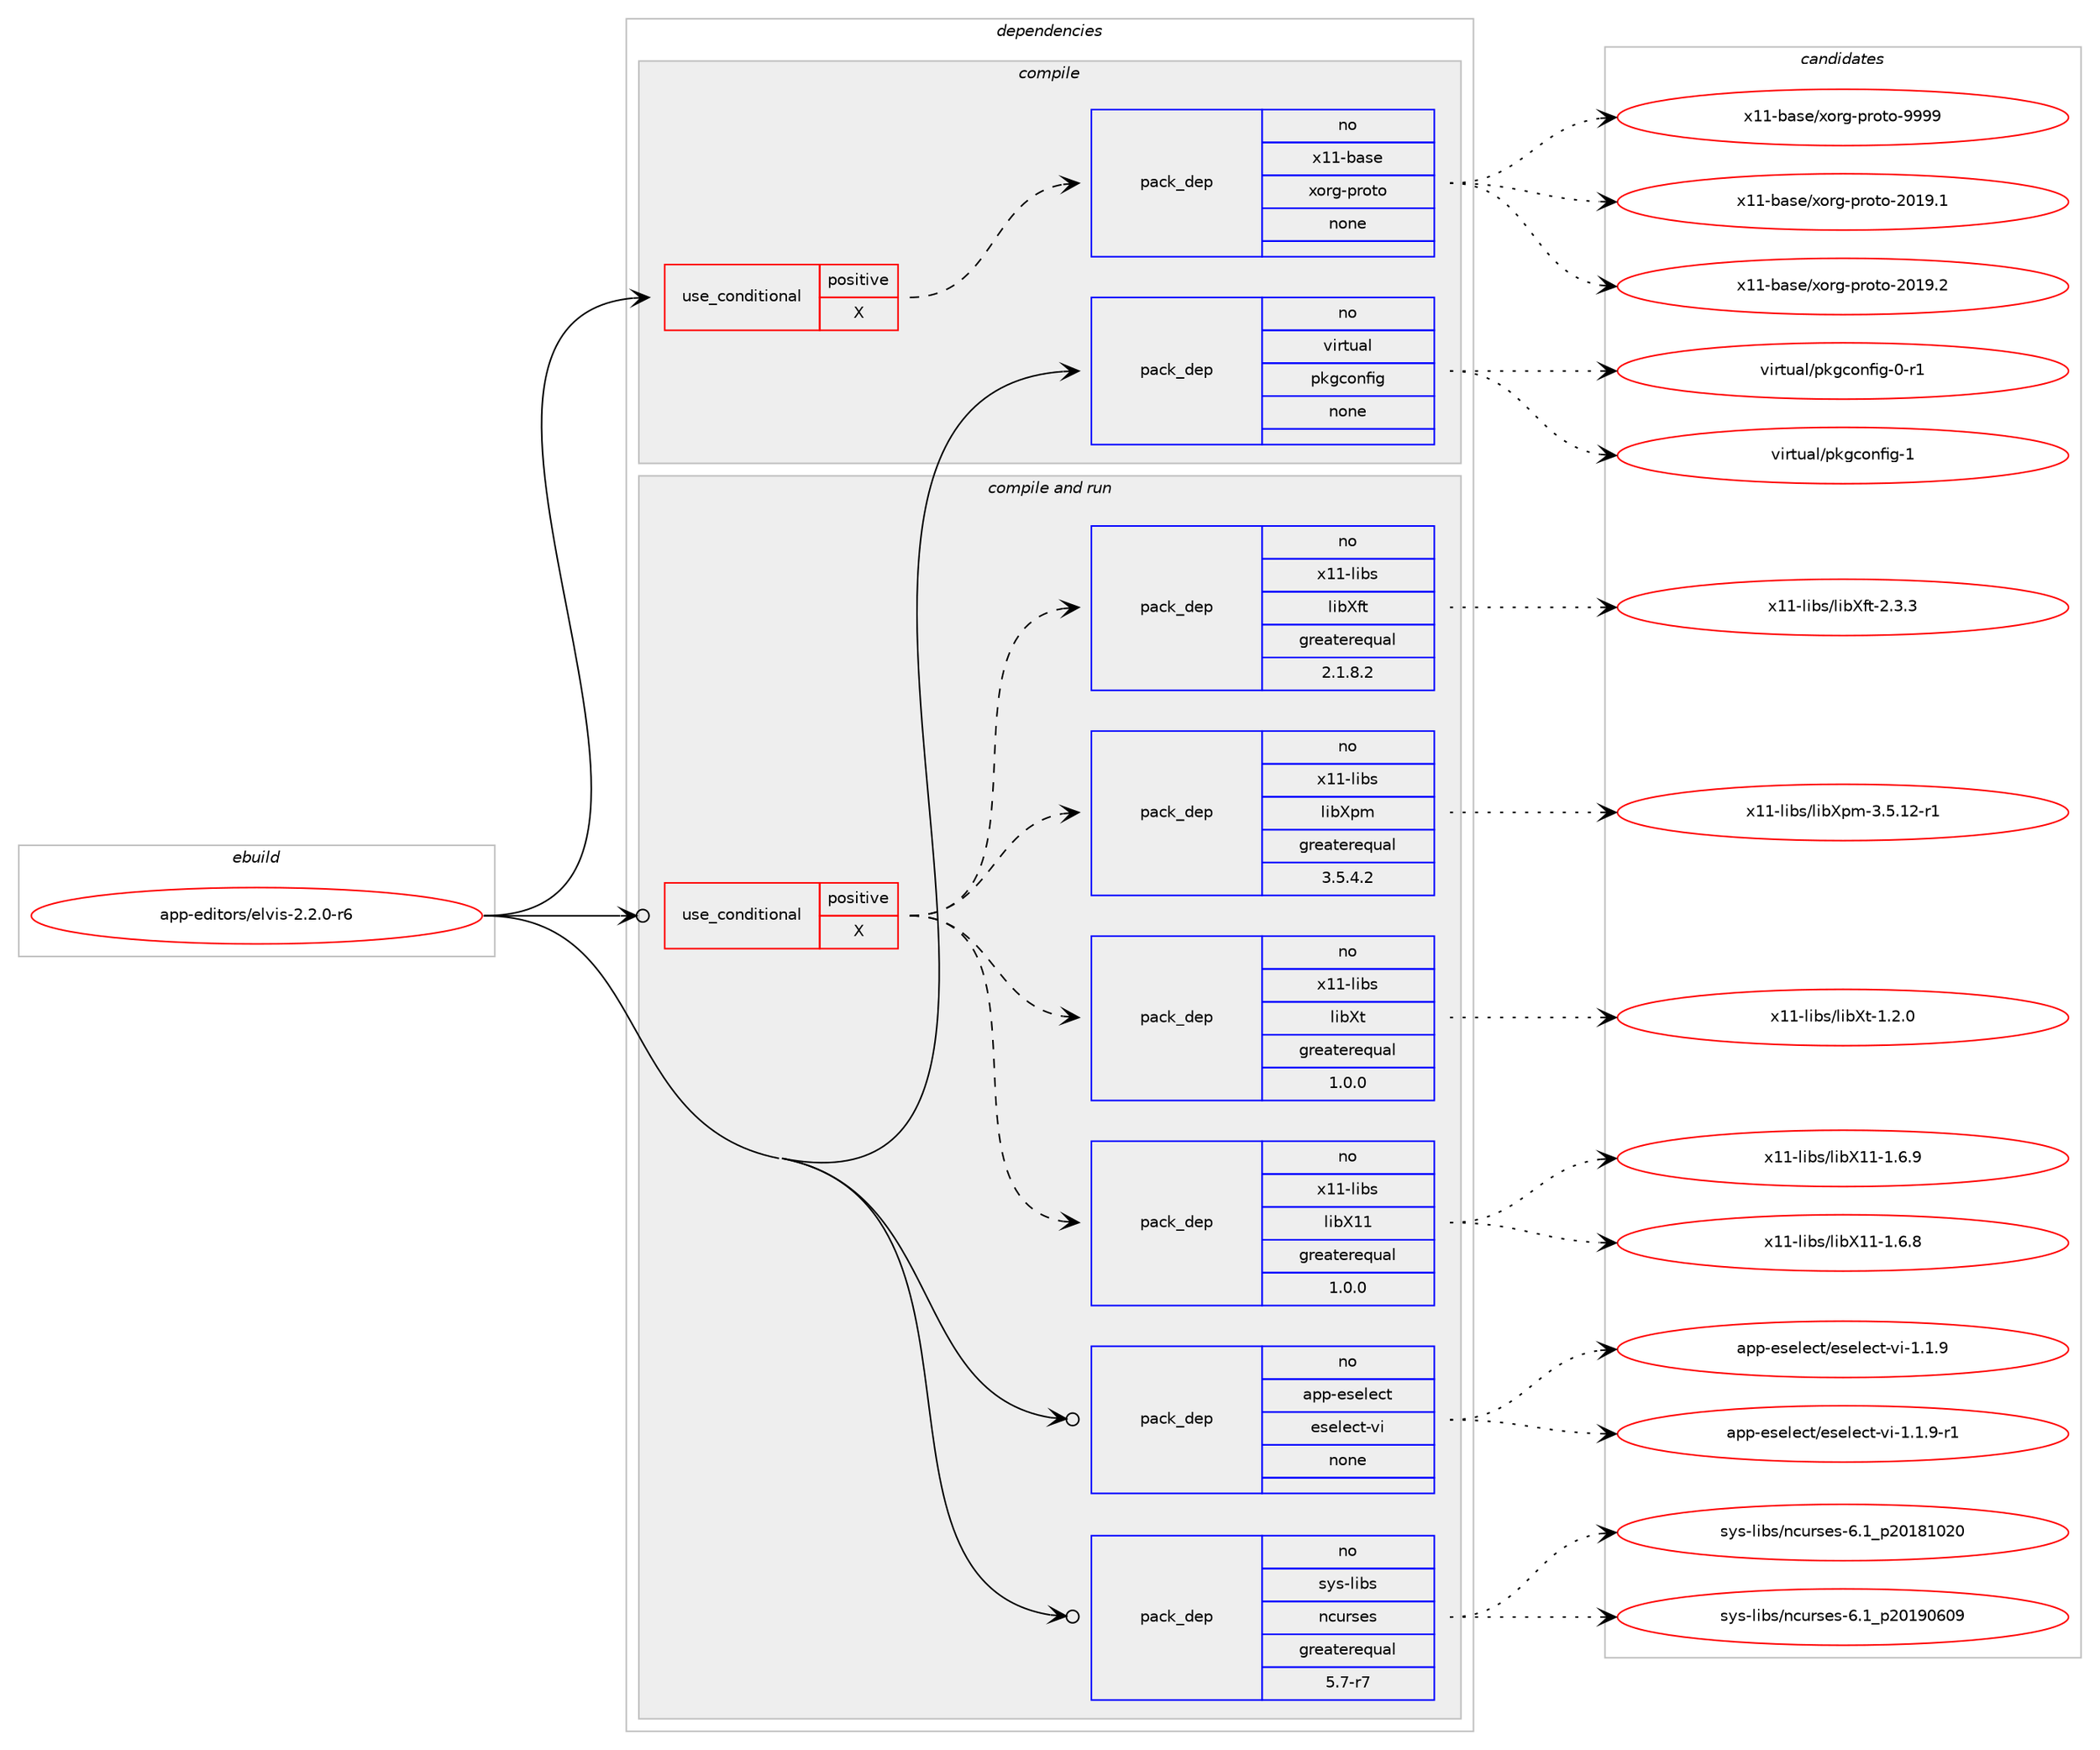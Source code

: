 digraph prolog {

# *************
# Graph options
# *************

newrank=true;
concentrate=true;
compound=true;
graph [rankdir=LR,fontname=Helvetica,fontsize=10,ranksep=1.5];#, ranksep=2.5, nodesep=0.2];
edge  [arrowhead=vee];
node  [fontname=Helvetica,fontsize=10];

# **********
# The ebuild
# **********

subgraph cluster_leftcol {
color=gray;
rank=same;
label=<<i>ebuild</i>>;
id [label="app-editors/elvis-2.2.0-r6", color=red, width=4, href="../app-editors/elvis-2.2.0-r6.svg"];
}

# ****************
# The dependencies
# ****************

subgraph cluster_midcol {
color=gray;
label=<<i>dependencies</i>>;
subgraph cluster_compile {
fillcolor="#eeeeee";
style=filled;
label=<<i>compile</i>>;
subgraph cond114235 {
dependency479865 [label=<<TABLE BORDER="0" CELLBORDER="1" CELLSPACING="0" CELLPADDING="4"><TR><TD ROWSPAN="3" CELLPADDING="10">use_conditional</TD></TR><TR><TD>positive</TD></TR><TR><TD>X</TD></TR></TABLE>>, shape=none, color=red];
subgraph pack356880 {
dependency479866 [label=<<TABLE BORDER="0" CELLBORDER="1" CELLSPACING="0" CELLPADDING="4" WIDTH="220"><TR><TD ROWSPAN="6" CELLPADDING="30">pack_dep</TD></TR><TR><TD WIDTH="110">no</TD></TR><TR><TD>x11-base</TD></TR><TR><TD>xorg-proto</TD></TR><TR><TD>none</TD></TR><TR><TD></TD></TR></TABLE>>, shape=none, color=blue];
}
dependency479865:e -> dependency479866:w [weight=20,style="dashed",arrowhead="vee"];
}
id:e -> dependency479865:w [weight=20,style="solid",arrowhead="vee"];
subgraph pack356881 {
dependency479867 [label=<<TABLE BORDER="0" CELLBORDER="1" CELLSPACING="0" CELLPADDING="4" WIDTH="220"><TR><TD ROWSPAN="6" CELLPADDING="30">pack_dep</TD></TR><TR><TD WIDTH="110">no</TD></TR><TR><TD>virtual</TD></TR><TR><TD>pkgconfig</TD></TR><TR><TD>none</TD></TR><TR><TD></TD></TR></TABLE>>, shape=none, color=blue];
}
id:e -> dependency479867:w [weight=20,style="solid",arrowhead="vee"];
}
subgraph cluster_compileandrun {
fillcolor="#eeeeee";
style=filled;
label=<<i>compile and run</i>>;
subgraph cond114236 {
dependency479868 [label=<<TABLE BORDER="0" CELLBORDER="1" CELLSPACING="0" CELLPADDING="4"><TR><TD ROWSPAN="3" CELLPADDING="10">use_conditional</TD></TR><TR><TD>positive</TD></TR><TR><TD>X</TD></TR></TABLE>>, shape=none, color=red];
subgraph pack356882 {
dependency479869 [label=<<TABLE BORDER="0" CELLBORDER="1" CELLSPACING="0" CELLPADDING="4" WIDTH="220"><TR><TD ROWSPAN="6" CELLPADDING="30">pack_dep</TD></TR><TR><TD WIDTH="110">no</TD></TR><TR><TD>x11-libs</TD></TR><TR><TD>libX11</TD></TR><TR><TD>greaterequal</TD></TR><TR><TD>1.0.0</TD></TR></TABLE>>, shape=none, color=blue];
}
dependency479868:e -> dependency479869:w [weight=20,style="dashed",arrowhead="vee"];
subgraph pack356883 {
dependency479870 [label=<<TABLE BORDER="0" CELLBORDER="1" CELLSPACING="0" CELLPADDING="4" WIDTH="220"><TR><TD ROWSPAN="6" CELLPADDING="30">pack_dep</TD></TR><TR><TD WIDTH="110">no</TD></TR><TR><TD>x11-libs</TD></TR><TR><TD>libXt</TD></TR><TR><TD>greaterequal</TD></TR><TR><TD>1.0.0</TD></TR></TABLE>>, shape=none, color=blue];
}
dependency479868:e -> dependency479870:w [weight=20,style="dashed",arrowhead="vee"];
subgraph pack356884 {
dependency479871 [label=<<TABLE BORDER="0" CELLBORDER="1" CELLSPACING="0" CELLPADDING="4" WIDTH="220"><TR><TD ROWSPAN="6" CELLPADDING="30">pack_dep</TD></TR><TR><TD WIDTH="110">no</TD></TR><TR><TD>x11-libs</TD></TR><TR><TD>libXpm</TD></TR><TR><TD>greaterequal</TD></TR><TR><TD>3.5.4.2</TD></TR></TABLE>>, shape=none, color=blue];
}
dependency479868:e -> dependency479871:w [weight=20,style="dashed",arrowhead="vee"];
subgraph pack356885 {
dependency479872 [label=<<TABLE BORDER="0" CELLBORDER="1" CELLSPACING="0" CELLPADDING="4" WIDTH="220"><TR><TD ROWSPAN="6" CELLPADDING="30">pack_dep</TD></TR><TR><TD WIDTH="110">no</TD></TR><TR><TD>x11-libs</TD></TR><TR><TD>libXft</TD></TR><TR><TD>greaterequal</TD></TR><TR><TD>2.1.8.2</TD></TR></TABLE>>, shape=none, color=blue];
}
dependency479868:e -> dependency479872:w [weight=20,style="dashed",arrowhead="vee"];
}
id:e -> dependency479868:w [weight=20,style="solid",arrowhead="odotvee"];
subgraph pack356886 {
dependency479873 [label=<<TABLE BORDER="0" CELLBORDER="1" CELLSPACING="0" CELLPADDING="4" WIDTH="220"><TR><TD ROWSPAN="6" CELLPADDING="30">pack_dep</TD></TR><TR><TD WIDTH="110">no</TD></TR><TR><TD>app-eselect</TD></TR><TR><TD>eselect-vi</TD></TR><TR><TD>none</TD></TR><TR><TD></TD></TR></TABLE>>, shape=none, color=blue];
}
id:e -> dependency479873:w [weight=20,style="solid",arrowhead="odotvee"];
subgraph pack356887 {
dependency479874 [label=<<TABLE BORDER="0" CELLBORDER="1" CELLSPACING="0" CELLPADDING="4" WIDTH="220"><TR><TD ROWSPAN="6" CELLPADDING="30">pack_dep</TD></TR><TR><TD WIDTH="110">no</TD></TR><TR><TD>sys-libs</TD></TR><TR><TD>ncurses</TD></TR><TR><TD>greaterequal</TD></TR><TR><TD>5.7-r7</TD></TR></TABLE>>, shape=none, color=blue];
}
id:e -> dependency479874:w [weight=20,style="solid",arrowhead="odotvee"];
}
subgraph cluster_run {
fillcolor="#eeeeee";
style=filled;
label=<<i>run</i>>;
}
}

# **************
# The candidates
# **************

subgraph cluster_choices {
rank=same;
color=gray;
label=<<i>candidates</i>>;

subgraph choice356880 {
color=black;
nodesep=1;
choice1204949459897115101471201111141034511211411111611145504849574649 [label="x11-base/xorg-proto-2019.1", color=red, width=4,href="../x11-base/xorg-proto-2019.1.svg"];
choice1204949459897115101471201111141034511211411111611145504849574650 [label="x11-base/xorg-proto-2019.2", color=red, width=4,href="../x11-base/xorg-proto-2019.2.svg"];
choice120494945989711510147120111114103451121141111161114557575757 [label="x11-base/xorg-proto-9999", color=red, width=4,href="../x11-base/xorg-proto-9999.svg"];
dependency479866:e -> choice1204949459897115101471201111141034511211411111611145504849574649:w [style=dotted,weight="100"];
dependency479866:e -> choice1204949459897115101471201111141034511211411111611145504849574650:w [style=dotted,weight="100"];
dependency479866:e -> choice120494945989711510147120111114103451121141111161114557575757:w [style=dotted,weight="100"];
}
subgraph choice356881 {
color=black;
nodesep=1;
choice11810511411611797108471121071039911111010210510345484511449 [label="virtual/pkgconfig-0-r1", color=red, width=4,href="../virtual/pkgconfig-0-r1.svg"];
choice1181051141161179710847112107103991111101021051034549 [label="virtual/pkgconfig-1", color=red, width=4,href="../virtual/pkgconfig-1.svg"];
dependency479867:e -> choice11810511411611797108471121071039911111010210510345484511449:w [style=dotted,weight="100"];
dependency479867:e -> choice1181051141161179710847112107103991111101021051034549:w [style=dotted,weight="100"];
}
subgraph choice356882 {
color=black;
nodesep=1;
choice120494945108105981154710810598884949454946544656 [label="x11-libs/libX11-1.6.8", color=red, width=4,href="../x11-libs/libX11-1.6.8.svg"];
choice120494945108105981154710810598884949454946544657 [label="x11-libs/libX11-1.6.9", color=red, width=4,href="../x11-libs/libX11-1.6.9.svg"];
dependency479869:e -> choice120494945108105981154710810598884949454946544656:w [style=dotted,weight="100"];
dependency479869:e -> choice120494945108105981154710810598884949454946544657:w [style=dotted,weight="100"];
}
subgraph choice356883 {
color=black;
nodesep=1;
choice12049494510810598115471081059888116454946504648 [label="x11-libs/libXt-1.2.0", color=red, width=4,href="../x11-libs/libXt-1.2.0.svg"];
dependency479870:e -> choice12049494510810598115471081059888116454946504648:w [style=dotted,weight="100"];
}
subgraph choice356884 {
color=black;
nodesep=1;
choice12049494510810598115471081059888112109455146534649504511449 [label="x11-libs/libXpm-3.5.12-r1", color=red, width=4,href="../x11-libs/libXpm-3.5.12-r1.svg"];
dependency479871:e -> choice12049494510810598115471081059888112109455146534649504511449:w [style=dotted,weight="100"];
}
subgraph choice356885 {
color=black;
nodesep=1;
choice12049494510810598115471081059888102116455046514651 [label="x11-libs/libXft-2.3.3", color=red, width=4,href="../x11-libs/libXft-2.3.3.svg"];
dependency479872:e -> choice12049494510810598115471081059888102116455046514651:w [style=dotted,weight="100"];
}
subgraph choice356886 {
color=black;
nodesep=1;
choice971121124510111510110810199116471011151011081019911645118105454946494657 [label="app-eselect/eselect-vi-1.1.9", color=red, width=4,href="../app-eselect/eselect-vi-1.1.9.svg"];
choice9711211245101115101108101991164710111510110810199116451181054549464946574511449 [label="app-eselect/eselect-vi-1.1.9-r1", color=red, width=4,href="../app-eselect/eselect-vi-1.1.9-r1.svg"];
dependency479873:e -> choice971121124510111510110810199116471011151011081019911645118105454946494657:w [style=dotted,weight="100"];
dependency479873:e -> choice9711211245101115101108101991164710111510110810199116451181054549464946574511449:w [style=dotted,weight="100"];
}
subgraph choice356887 {
color=black;
nodesep=1;
choice1151211154510810598115471109911711411510111545544649951125048495649485048 [label="sys-libs/ncurses-6.1_p20181020", color=red, width=4,href="../sys-libs/ncurses-6.1_p20181020.svg"];
choice1151211154510810598115471109911711411510111545544649951125048495748544857 [label="sys-libs/ncurses-6.1_p20190609", color=red, width=4,href="../sys-libs/ncurses-6.1_p20190609.svg"];
dependency479874:e -> choice1151211154510810598115471109911711411510111545544649951125048495649485048:w [style=dotted,weight="100"];
dependency479874:e -> choice1151211154510810598115471109911711411510111545544649951125048495748544857:w [style=dotted,weight="100"];
}
}

}
